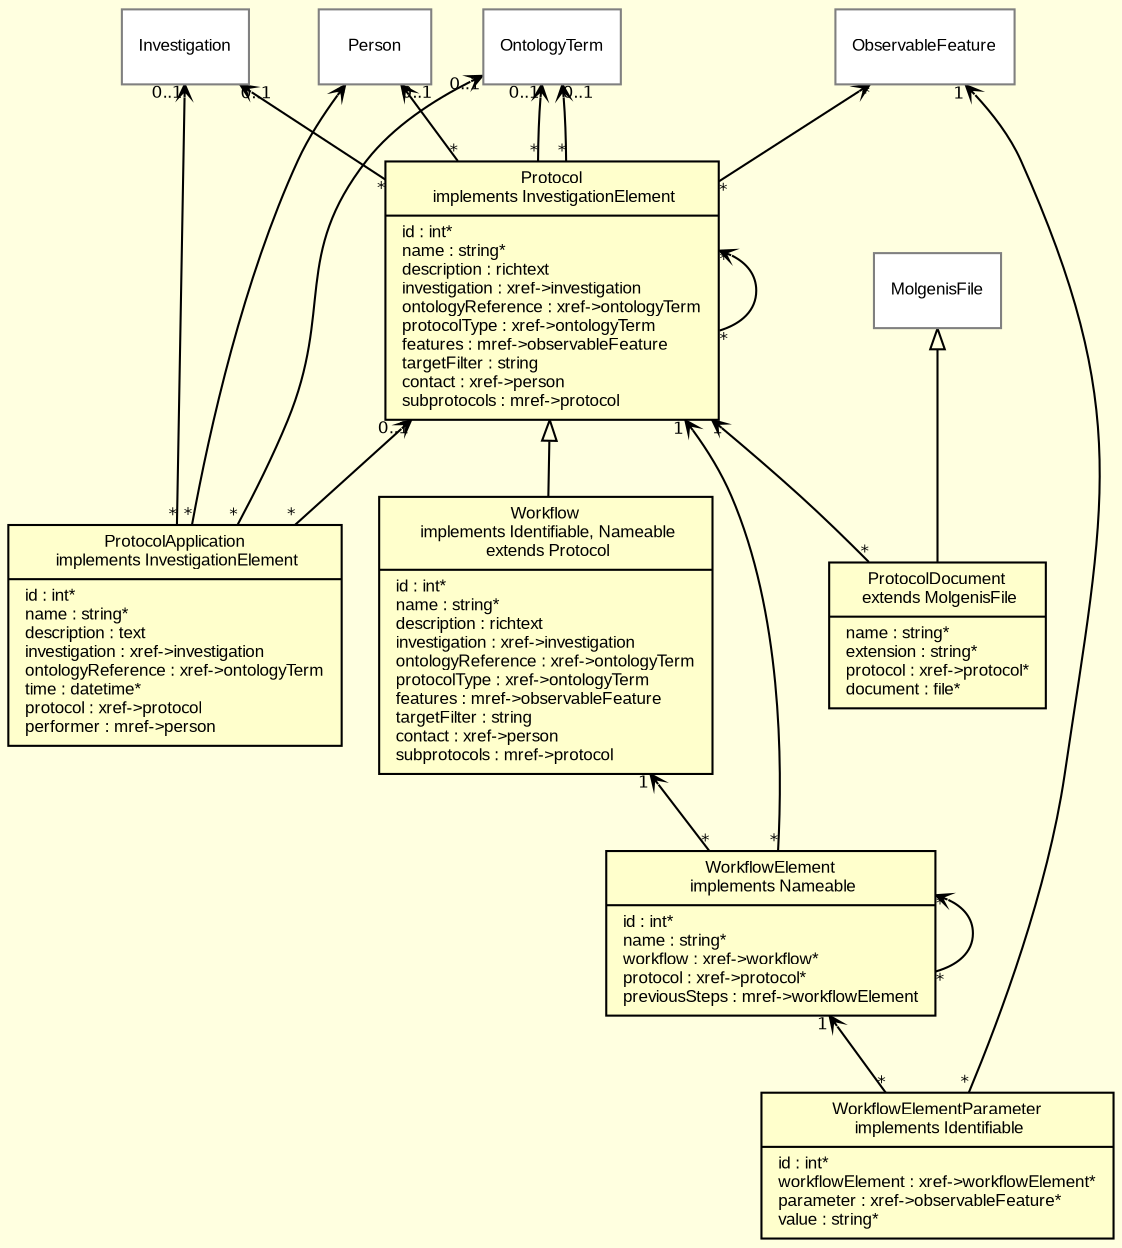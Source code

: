 digraph G {
        color = "white"
		compound = true
		fontname = "Bitstream Vera Sans"
		fontsize = 8
		pagedir="TB"
		rankdir="BT"
		bgcolor = "lightyellow"  
		labelfloat = "true"
		mode = "hier"
		overlap = "false"
		splines = "true"
		layers = "1:2"
		clusterrank = "local"
		outputorder="edgesfirst"

        node [
			fontname = "Arial"
            fontsize = 8
            shape = "record"
            color = "#808080"
            style="filled"
            fillcolor = "white"
            layer = "2"
            colorscheme = pastel19
        ]

        edge [
                fontname = "Bitstream Vera Sans"
                fontsize = 8
                layer = "1"
        ]

/* entities outside modules*/
               "Protocol" [
                	    style = "filled"
                	    fillcolor =  "white"
			        	fontname = "Arial"
			        	fontcolor = "black"
			        	color = "black"
                
                        label = "{Protocol\n implements InvestigationElement|id : int*\lname : string*\ldescription : richtext\linvestigation : xref-&gt;investigation\lontologyReference : xref-&gt;ontologyTerm\lprotocolType : xref-&gt;ontologyTerm\lfeatures : mref-&gt;observableFeature\ltargetFilter : string\lcontact : xref-&gt;person\lsubprotocols : mref-&gt;protocol\l}"
                ]

               "ProtocolApplication" [
                	    style = "filled"
                	    fillcolor =  "white"
			        	fontname = "Arial"
			        	fontcolor = "black"
			        	color = "black"
                
                        label = "{ProtocolApplication\n implements InvestigationElement|id : int*\lname : string*\ldescription : text\linvestigation : xref-&gt;investigation\lontologyReference : xref-&gt;ontologyTerm\ltime : datetime*\lprotocol : xref-&gt;protocol\lperformer : mref-&gt;person\l}"
                ]

               "ProtocolDocument" [
                	    style = "filled"
                	    fillcolor =  "white"
			        	fontname = "Arial"
			        	fontcolor = "black"
			        	color = "black"
                
                        label = "{ProtocolDocument\n extends molgenisFile|name : string*\lextension : string*\lprotocol : xref-&gt;protocol*\ldocument : file*\l}"
                ]

               "Workflow" [
                	    style = "filled"
                	    fillcolor =  "white"
			        	fontname = "Arial"
			        	fontcolor = "black"
			        	color = "black"
                
                        label = "{Workflow\n implements Identifiable, Nameable\n extends protocol|id : int*\lname : string*\ldescription : richtext\linvestigation : xref-&gt;investigation\lontologyReference : xref-&gt;ontologyTerm\lprotocolType : xref-&gt;ontologyTerm\lfeatures : mref-&gt;observableFeature\ltargetFilter : string\lcontact : xref-&gt;person\lsubprotocols : mref-&gt;protocol\l}"
                ]

               "WorkflowElement" [
                	    style = "filled"
                	    fillcolor =  "white"
			        	fontname = "Arial"
			        	fontcolor = "black"
			        	color = "black"
                
                        label = "{WorkflowElement\n implements Nameable|id : int*\lname : string*\lworkflow : xref-&gt;workflow*\lprotocol : xref-&gt;protocol*\lpreviousSteps : mref-&gt;workflowElement\l}"
                ]

               "WorkflowElementParameter" [
                	    style = "filled"
                	    fillcolor =  "white"
			        	fontname = "Arial"
			        	fontcolor = "black"
			        	color = "black"
                
                        label = "{WorkflowElementParameter\n implements Identifiable|id : int*\lworkflowElement : xref-&gt;workflowElement*\lparameter : xref-&gt;observableFeature*\lvalue : string*\l}"
                ]

/*entities inside modules*/
/*        subgraph cluster_0 {
        		rankdir = "TB"
        		pagedir = "TB"
                label = "org.molgenis.auth"
                labelloc = bottom
				fillcolor = "white"
                style="filled"*/

/*        }  */
/*        subgraph cluster_1 {
        		rankdir = "TB"
        		pagedir = "TB"
                label = "org.molgenis.core"
                labelloc = bottom
				fillcolor = "white"
                style="filled"*/

/*        }  */
/*        subgraph cluster_2 {
        		rankdir = "TB"
        		pagedir = "TB"
                label = "org.molgenis.data"
                labelloc = bottom
				fillcolor = "white"
                style="filled"*/

/*        }  */
/*        subgraph cluster_3 {
        		rankdir = "TB"
        		pagedir = "TB"
                label = "org.molgenis.organization"
                labelloc = bottom
				fillcolor = "white"
                style="filled"*/

/*        }  */
/*        subgraph cluster_4 {
        		rankdir = "TB"
        		pagedir = "TB"
                label = "org.molgenis.pheno"
                labelloc = bottom
				fillcolor = "white"
                style="filled"*/

/*        }  */
/*        subgraph cluster_5 {
        		rankdir = "TB"
        		pagedir = "TB"
                label = "org.molgenis.protocol"
                labelloc = bottom
				fillcolor = "white"
                style="filled"*/

                "Protocol" [
                	    style = "filled"
                	    fillcolor =  "6"
			        	fontname = "Arial"
			        	fontcolor = "black"
			        	color = "black"
                
                        label = "{Protocol\n implements InvestigationElement|id : int*\lname : string*\ldescription : richtext\linvestigation : xref-&gt;investigation\lontologyReference : xref-&gt;ontologyTerm\lprotocolType : xref-&gt;ontologyTerm\lfeatures : mref-&gt;observableFeature\ltargetFilter : string\lcontact : xref-&gt;person\lsubprotocols : mref-&gt;protocol\l}"
                ]
                "ProtocolApplication" [
                	    style = "filled"
                	    fillcolor =  "6"
			        	fontname = "Arial"
			        	fontcolor = "black"
			        	color = "black"
                
                        label = "{ProtocolApplication\n implements InvestigationElement|id : int*\lname : string*\ldescription : text\linvestigation : xref-&gt;investigation\lontologyReference : xref-&gt;ontologyTerm\ltime : datetime*\lprotocol : xref-&gt;protocol\lperformer : mref-&gt;person\l}"
                ]
                "ProtocolDocument" [
                	    style = "filled"
                	    fillcolor =  "6"
			        	fontname = "Arial"
			        	fontcolor = "black"
			        	color = "black"
                
                        label = "{ProtocolDocument\n extends MolgenisFile|name : string*\lextension : string*\lprotocol : xref-&gt;protocol*\ldocument : file*\l}"
                ]
                "Workflow" [
                	    style = "filled"
                	    fillcolor =  "6"
			        	fontname = "Arial"
			        	fontcolor = "black"
			        	color = "black"
                
                        label = "{Workflow\n implements Identifiable, Nameable\n extends Protocol|id : int*\lname : string*\ldescription : richtext\linvestigation : xref-&gt;investigation\lontologyReference : xref-&gt;ontologyTerm\lprotocolType : xref-&gt;ontologyTerm\lfeatures : mref-&gt;observableFeature\ltargetFilter : string\lcontact : xref-&gt;person\lsubprotocols : mref-&gt;protocol\l}"
                ]
                "WorkflowElement" [
                	    style = "filled"
                	    fillcolor =  "6"
			        	fontname = "Arial"
			        	fontcolor = "black"
			        	color = "black"
                
                        label = "{WorkflowElement\n implements Nameable|id : int*\lname : string*\lworkflow : xref-&gt;workflow*\lprotocol : xref-&gt;protocol*\lpreviousSteps : mref-&gt;workflowElement\l}"
                ]
                "WorkflowElementParameter" [
                	    style = "filled"
                	    fillcolor =  "6"
			        	fontname = "Arial"
			        	fontcolor = "black"
			        	color = "black"
                
                        label = "{WorkflowElementParameter\n implements Identifiable|id : int*\lworkflowElement : xref-&gt;workflowElement*\lparameter : xref-&gt;observableFeature*\lvalue : string*\l}"
                ]
/*        }  */
/*        subgraph cluster_6 {
        		rankdir = "TB"
        		pagedir = "TB"
                label = "org.molgenis.xgap"
                labelloc = bottom
				fillcolor = "white"
                style="filled"*/

/*        }  */
/*        subgraph cluster_7 {
        		rankdir = "TB"
        		pagedir = "TB"
                label = "org.molgenis.cluster"
                labelloc = bottom
				fillcolor = "white"
                style="filled"*/

/*        }  */
/*        subgraph cluster_8 {
        		rankdir = "TB"
        		pagedir = "TB"
                label = "org.molgenis.hemodb"
                labelloc = bottom
				fillcolor = "white"
                style="filled"*/

/*        }  */

/*interface relationships*/
        edge [
                arrowhead = "empty"
                color = "#808080"
        ]

/*inheritance relationships*/
        edge [
                arrowhead = "empty"
                color = "black"
        ]
        
        "ProtocolDocument" -> "MolgenisFile"
        "Workflow" -> "Protocol"

/*one to many 'xref' foreign key relationships*/
        edge [
                arrowhead = "open"
                arrowsize = 0.6
        ]
		"Protocol" -> "Investigation" [
			headlabel = "0..1"
			taillabel = "*"
		]
		"Protocol" -> "OntologyTerm" [
			headlabel = "0..1"
			taillabel = "*"
		]
		"Protocol" -> "OntologyTerm" [
			headlabel = "0..1"
			taillabel = "*"
		]
		"Protocol" -> "Person" [
			headlabel = "0..1"
			taillabel = "*"
		]
		"ProtocolApplication" -> "Investigation" [
			headlabel = "0..1"
			taillabel = "*"
		]
		"ProtocolApplication" -> "OntologyTerm" [
			headlabel = "0..1"
			taillabel = "*"
		]
		"ProtocolApplication" -> "Protocol" [
			headlabel = "0..1"
			taillabel = "*"
		]
		"ProtocolDocument" -> "Protocol" [
			headlabel = "1"
			taillabel = "*"
		]
		"WorkflowElement" -> "Workflow" [
			headlabel = "1"
			taillabel = "*"
		]
		"WorkflowElement" -> "Protocol" [
			headlabel = "1"
			taillabel = "*"
		]
		"WorkflowElementParameter" -> "WorkflowElement" [
			headlabel = "1"
			taillabel = "*"
		]
		"WorkflowElementParameter" -> "ObservableFeature" [
			headlabel = "1"
			taillabel = "*"
		]
        
        
/*many to many 'mref' foreign key relationships*/
        edge [
             arrowtail = "open"
             color = "black"
             headlabel = "*"
             taillabel = "*"
             arrowsize = 0.6
        ]
		"Protocol" -> "ObservableFeature"[
			]
		"Protocol" -> "Protocol"[
			]
		"ProtocolApplication" -> "Person"[
			]
		"WorkflowElement" -> "WorkflowElement"[
			]
}